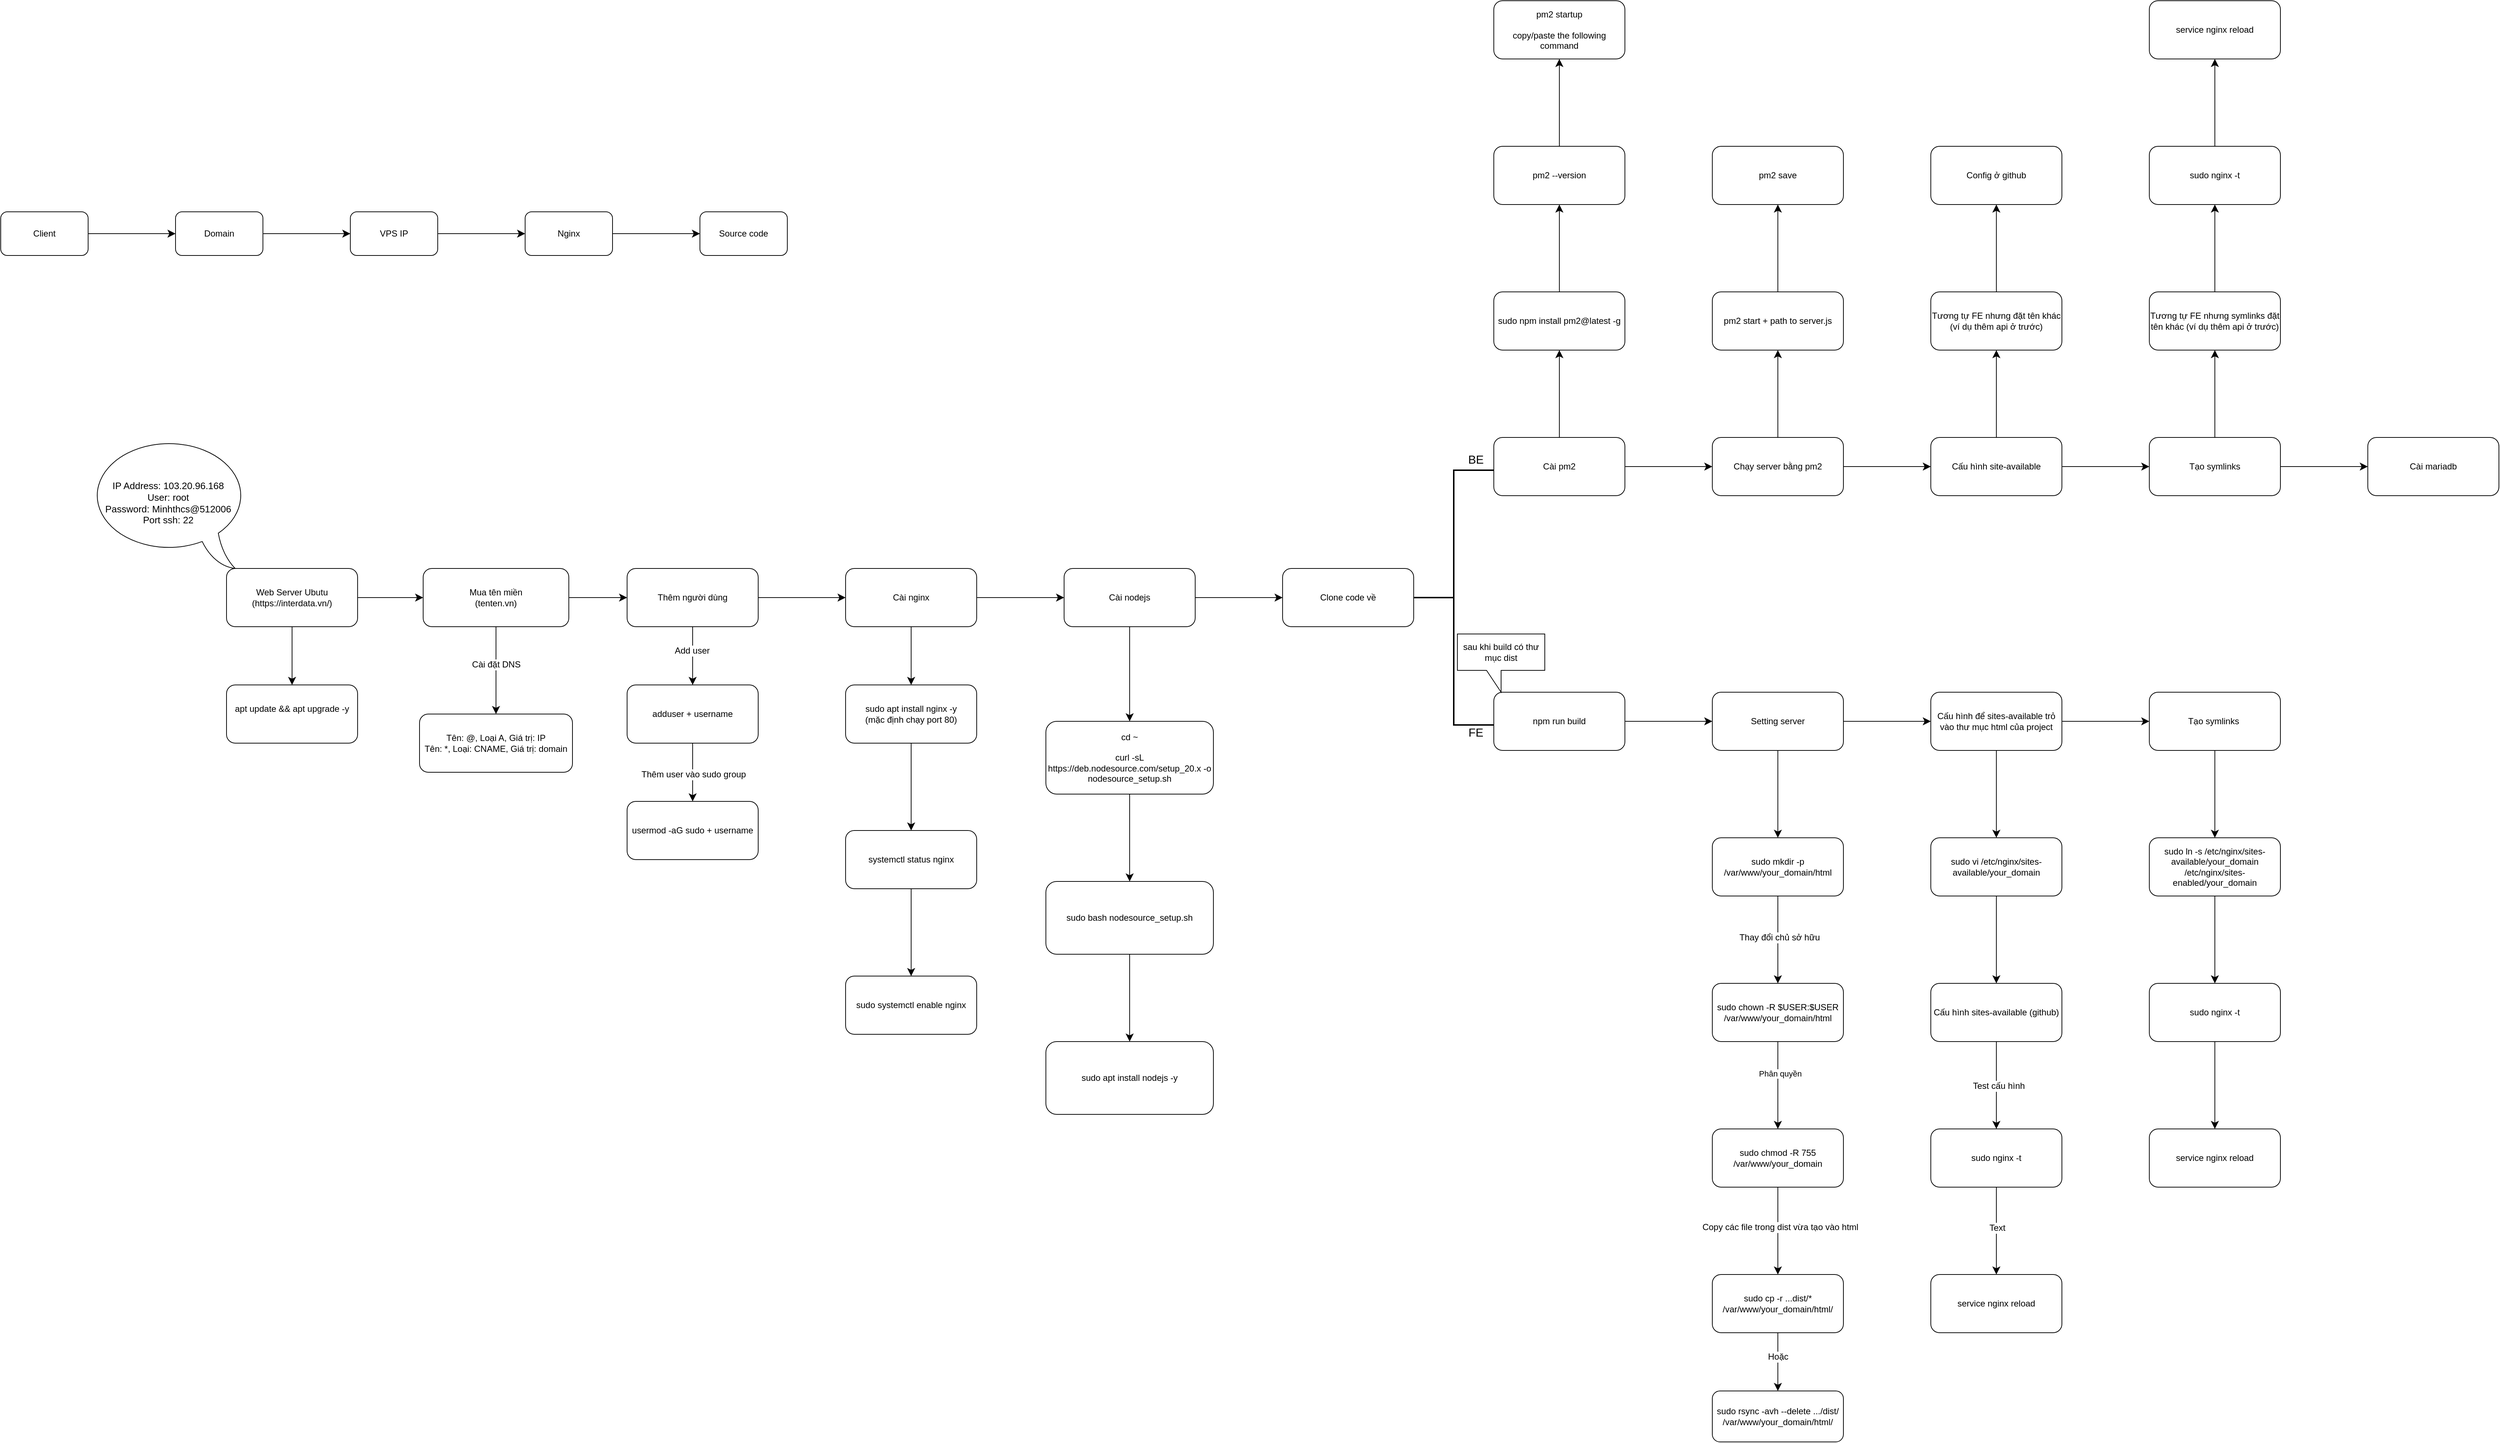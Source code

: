 <mxfile version="28.2.1">
  <diagram name="Page-1" id="KFySeo-iHbhWyOIlwdL9">
    <mxGraphModel dx="1830" dy="827" grid="1" gridSize="10" guides="1" tooltips="1" connect="1" arrows="1" fold="1" page="1" pageScale="1" pageWidth="850" pageHeight="1100" math="0" shadow="0">
      <root>
        <mxCell id="0" />
        <mxCell id="1" parent="0" />
        <mxCell id="qXGo0zyAmWNF7QHiX-dI-6" style="edgeStyle=none;curved=1;rounded=0;orthogonalLoop=1;jettySize=auto;html=1;exitX=0;exitY=0.75;exitDx=0;exitDy=0;fontSize=12;startSize=8;endSize=8;" parent="1" edge="1">
          <mxGeometry relative="1" as="geometry">
            <mxPoint x="400" y="1570" as="sourcePoint" />
            <mxPoint x="400" y="1570" as="targetPoint" />
          </mxGeometry>
        </mxCell>
        <mxCell id="qXGo0zyAmWNF7QHiX-dI-7" style="edgeStyle=none;curved=1;rounded=0;orthogonalLoop=1;jettySize=auto;html=1;exitX=1;exitY=0.5;exitDx=0;exitDy=0;fontSize=12;startSize=8;endSize=8;" parent="1" source="qXGo0zyAmWNF7QHiX-dI-8" target="qXGo0zyAmWNF7QHiX-dI-14" edge="1">
          <mxGeometry relative="1" as="geometry" />
        </mxCell>
        <mxCell id="qXGo0zyAmWNF7QHiX-dI-8" value="Web Server Ubutu (https://interdata.vn/)" style="rounded=1;whiteSpace=wrap;html=1;" parent="1" vertex="1">
          <mxGeometry x="350" y="820" width="180" height="80" as="geometry" />
        </mxCell>
        <mxCell id="qXGo0zyAmWNF7QHiX-dI-9" value="IP Address: 103.20.96.168&lt;br&gt;User: root&lt;br&gt;Password: Minhthcs@512006&lt;br&gt;Port ssh: 22" style="shape=mxgraph.basic.oval_callout;align=center;labelPosition=center;verticalLabelPosition=middle;verticalAlign=middle;labelBackgroundColor=none;labelBorderColor=none;textShadow=0;whiteSpace=wrap;fontFamily=Helvetica;html=1;fontSize=13;horizontal=1;flipH=1;" parent="1" vertex="1">
          <mxGeometry x="160" y="640" width="220" height="180" as="geometry" />
        </mxCell>
        <mxCell id="qXGo0zyAmWNF7QHiX-dI-10" value="apt update &amp;amp;&amp;amp; apt upgrade -y&lt;div&gt;&lt;br&gt;&lt;/div&gt;" style="whiteSpace=wrap;html=1;rounded=1;glass=0;shadow=0;" parent="1" vertex="1">
          <mxGeometry x="350" y="980" width="180" height="80" as="geometry" />
        </mxCell>
        <mxCell id="qXGo0zyAmWNF7QHiX-dI-11" style="edgeStyle=none;curved=1;rounded=0;orthogonalLoop=1;jettySize=auto;html=1;exitX=1;exitY=0.5;exitDx=0;exitDy=0;entryX=0;entryY=0.5;entryDx=0;entryDy=0;fontSize=12;startSize=8;endSize=8;" parent="1" source="qXGo0zyAmWNF7QHiX-dI-14" target="qXGo0zyAmWNF7QHiX-dI-27" edge="1">
          <mxGeometry relative="1" as="geometry" />
        </mxCell>
        <mxCell id="qXGo0zyAmWNF7QHiX-dI-12" value="" style="edgeStyle=none;curved=1;rounded=0;orthogonalLoop=1;jettySize=auto;html=1;fontSize=12;startSize=8;endSize=8;" parent="1" source="qXGo0zyAmWNF7QHiX-dI-14" target="qXGo0zyAmWNF7QHiX-dI-59" edge="1">
          <mxGeometry relative="1" as="geometry" />
        </mxCell>
        <mxCell id="qXGo0zyAmWNF7QHiX-dI-13" value="Cài đặt DNS" style="edgeLabel;html=1;align=center;verticalAlign=middle;resizable=0;points=[];fontSize=12;" parent="qXGo0zyAmWNF7QHiX-dI-12" vertex="1" connectable="0">
          <mxGeometry x="-0.138" relative="1" as="geometry">
            <mxPoint as="offset" />
          </mxGeometry>
        </mxCell>
        <mxCell id="qXGo0zyAmWNF7QHiX-dI-14" value="Mua tên miền&lt;div&gt;(tenten.vn)&lt;/div&gt;" style="whiteSpace=wrap;html=1;rounded=1;" parent="1" vertex="1">
          <mxGeometry x="620" y="820" width="200" height="80" as="geometry" />
        </mxCell>
        <mxCell id="qXGo0zyAmWNF7QHiX-dI-15" value="" style="edgeStyle=none;curved=1;rounded=0;orthogonalLoop=1;jettySize=auto;html=1;fontSize=12;startSize=8;endSize=8;" parent="1" source="qXGo0zyAmWNF7QHiX-dI-16" target="qXGo0zyAmWNF7QHiX-dI-18" edge="1">
          <mxGeometry relative="1" as="geometry" />
        </mxCell>
        <mxCell id="qXGo0zyAmWNF7QHiX-dI-16" value="Client" style="rounded=1;whiteSpace=wrap;html=1;" parent="1" vertex="1">
          <mxGeometry x="40" y="330" width="120" height="60" as="geometry" />
        </mxCell>
        <mxCell id="qXGo0zyAmWNF7QHiX-dI-17" value="" style="edgeStyle=none;curved=1;rounded=0;orthogonalLoop=1;jettySize=auto;html=1;fontSize=12;startSize=8;endSize=8;" parent="1" source="qXGo0zyAmWNF7QHiX-dI-18" target="qXGo0zyAmWNF7QHiX-dI-20" edge="1">
          <mxGeometry relative="1" as="geometry" />
        </mxCell>
        <mxCell id="qXGo0zyAmWNF7QHiX-dI-18" value="Domain" style="whiteSpace=wrap;html=1;rounded=1;" parent="1" vertex="1">
          <mxGeometry x="280" y="330" width="120" height="60" as="geometry" />
        </mxCell>
        <mxCell id="qXGo0zyAmWNF7QHiX-dI-19" value="" style="edgeStyle=none;curved=1;rounded=0;orthogonalLoop=1;jettySize=auto;html=1;fontSize=12;startSize=8;endSize=8;" parent="1" source="qXGo0zyAmWNF7QHiX-dI-20" target="qXGo0zyAmWNF7QHiX-dI-22" edge="1">
          <mxGeometry relative="1" as="geometry" />
        </mxCell>
        <mxCell id="qXGo0zyAmWNF7QHiX-dI-20" value="VPS IP" style="whiteSpace=wrap;html=1;rounded=1;" parent="1" vertex="1">
          <mxGeometry x="520" y="330" width="120" height="60" as="geometry" />
        </mxCell>
        <mxCell id="qXGo0zyAmWNF7QHiX-dI-21" value="" style="edgeStyle=none;curved=1;rounded=0;orthogonalLoop=1;jettySize=auto;html=1;fontSize=12;startSize=8;endSize=8;" parent="1" source="qXGo0zyAmWNF7QHiX-dI-22" target="qXGo0zyAmWNF7QHiX-dI-23" edge="1">
          <mxGeometry relative="1" as="geometry" />
        </mxCell>
        <mxCell id="qXGo0zyAmWNF7QHiX-dI-22" value="Nginx" style="whiteSpace=wrap;html=1;rounded=1;" parent="1" vertex="1">
          <mxGeometry x="760" y="330" width="120" height="60" as="geometry" />
        </mxCell>
        <mxCell id="qXGo0zyAmWNF7QHiX-dI-23" value="Source code" style="whiteSpace=wrap;html=1;rounded=1;" parent="1" vertex="1">
          <mxGeometry x="1000" y="330" width="120" height="60" as="geometry" />
        </mxCell>
        <mxCell id="qXGo0zyAmWNF7QHiX-dI-24" value="" style="edgeStyle=none;curved=1;rounded=0;orthogonalLoop=1;jettySize=auto;html=1;fontSize=12;startSize=8;endSize=8;" parent="1" source="qXGo0zyAmWNF7QHiX-dI-27" target="qXGo0zyAmWNF7QHiX-dI-30" edge="1">
          <mxGeometry relative="1" as="geometry" />
        </mxCell>
        <mxCell id="qXGo0zyAmWNF7QHiX-dI-25" value="Add user" style="edgeLabel;html=1;align=center;verticalAlign=middle;resizable=0;points=[];fontSize=12;" parent="qXGo0zyAmWNF7QHiX-dI-24" vertex="1" connectable="0">
          <mxGeometry x="-0.17" y="-1" relative="1" as="geometry">
            <mxPoint as="offset" />
          </mxGeometry>
        </mxCell>
        <mxCell id="qXGo0zyAmWNF7QHiX-dI-26" value="" style="edgeStyle=none;curved=1;rounded=0;orthogonalLoop=1;jettySize=auto;html=1;fontSize=12;startSize=8;endSize=8;" parent="1" source="qXGo0zyAmWNF7QHiX-dI-27" target="qXGo0zyAmWNF7QHiX-dI-34" edge="1">
          <mxGeometry relative="1" as="geometry" />
        </mxCell>
        <mxCell id="qXGo0zyAmWNF7QHiX-dI-27" value="Thêm người dùng" style="rounded=1;whiteSpace=wrap;html=1;" parent="1" vertex="1">
          <mxGeometry x="900" y="820" width="180" height="80" as="geometry" />
        </mxCell>
        <mxCell id="qXGo0zyAmWNF7QHiX-dI-28" value="" style="edgeStyle=none;curved=1;rounded=0;orthogonalLoop=1;jettySize=auto;html=1;fontSize=12;startSize=8;endSize=8;" parent="1" source="qXGo0zyAmWNF7QHiX-dI-30" target="qXGo0zyAmWNF7QHiX-dI-31" edge="1">
          <mxGeometry relative="1" as="geometry" />
        </mxCell>
        <mxCell id="qXGo0zyAmWNF7QHiX-dI-29" value="Thêm user vào sudo group" style="edgeLabel;html=1;align=center;verticalAlign=middle;resizable=0;points=[];fontSize=12;" parent="qXGo0zyAmWNF7QHiX-dI-28" vertex="1" connectable="0">
          <mxGeometry x="0.077" y="1" relative="1" as="geometry">
            <mxPoint as="offset" />
          </mxGeometry>
        </mxCell>
        <mxCell id="qXGo0zyAmWNF7QHiX-dI-30" value="adduser + username" style="rounded=1;whiteSpace=wrap;html=1;" parent="1" vertex="1">
          <mxGeometry x="900" y="980" width="180" height="80" as="geometry" />
        </mxCell>
        <mxCell id="qXGo0zyAmWNF7QHiX-dI-31" value="usermod -aG sudo + username" style="rounded=1;whiteSpace=wrap;html=1;" parent="1" vertex="1">
          <mxGeometry x="900" y="1140" width="180" height="80" as="geometry" />
        </mxCell>
        <mxCell id="qXGo0zyAmWNF7QHiX-dI-32" value="" style="edgeStyle=none;curved=1;rounded=0;orthogonalLoop=1;jettySize=auto;html=1;fontSize=12;startSize=8;endSize=8;" parent="1" source="qXGo0zyAmWNF7QHiX-dI-34" target="qXGo0zyAmWNF7QHiX-dI-36" edge="1">
          <mxGeometry relative="1" as="geometry" />
        </mxCell>
        <mxCell id="qXGo0zyAmWNF7QHiX-dI-33" value="" style="edgeStyle=none;curved=1;rounded=0;orthogonalLoop=1;jettySize=auto;html=1;fontSize=12;startSize=8;endSize=8;" parent="1" source="qXGo0zyAmWNF7QHiX-dI-34" target="qXGo0zyAmWNF7QHiX-dI-39" edge="1">
          <mxGeometry relative="1" as="geometry" />
        </mxCell>
        <mxCell id="qXGo0zyAmWNF7QHiX-dI-34" value="Cài nginx" style="rounded=1;whiteSpace=wrap;html=1;" parent="1" vertex="1">
          <mxGeometry x="1200" y="820" width="180" height="80" as="geometry" />
        </mxCell>
        <mxCell id="qXGo0zyAmWNF7QHiX-dI-35" value="" style="edgeStyle=none;curved=1;rounded=0;orthogonalLoop=1;jettySize=auto;html=1;fontSize=12;startSize=8;endSize=8;" parent="1" source="qXGo0zyAmWNF7QHiX-dI-36" target="qXGo0zyAmWNF7QHiX-dI-51" edge="1">
          <mxGeometry relative="1" as="geometry" />
        </mxCell>
        <mxCell id="qXGo0zyAmWNF7QHiX-dI-36" value="sudo apt install nginx -y&lt;br&gt;(mặc định chạy port 80)" style="rounded=1;whiteSpace=wrap;html=1;" parent="1" vertex="1">
          <mxGeometry x="1200" y="980" width="180" height="80" as="geometry" />
        </mxCell>
        <mxCell id="qXGo0zyAmWNF7QHiX-dI-37" value="" style="edgeStyle=none;curved=1;rounded=0;orthogonalLoop=1;jettySize=auto;html=1;fontSize=12;startSize=8;endSize=8;" parent="1" source="qXGo0zyAmWNF7QHiX-dI-39" target="qXGo0zyAmWNF7QHiX-dI-42" edge="1">
          <mxGeometry relative="1" as="geometry" />
        </mxCell>
        <mxCell id="qXGo0zyAmWNF7QHiX-dI-38" value="" style="edgeStyle=none;curved=1;rounded=0;orthogonalLoop=1;jettySize=auto;html=1;fontSize=12;startSize=8;endSize=8;" parent="1" source="qXGo0zyAmWNF7QHiX-dI-39" target="qXGo0zyAmWNF7QHiX-dI-46" edge="1">
          <mxGeometry relative="1" as="geometry" />
        </mxCell>
        <mxCell id="qXGo0zyAmWNF7QHiX-dI-39" value="Cài nodejs" style="rounded=1;whiteSpace=wrap;html=1;" parent="1" vertex="1">
          <mxGeometry x="1500" y="820" width="180" height="80" as="geometry" />
        </mxCell>
        <mxCell id="qXGo0zyAmWNF7QHiX-dI-40" style="edgeStyle=none;curved=1;rounded=0;orthogonalLoop=1;jettySize=auto;html=1;exitX=0.5;exitY=1;exitDx=0;exitDy=0;fontSize=12;startSize=8;endSize=8;entryX=0.5;entryY=0;entryDx=0;entryDy=0;" parent="1" source="qXGo0zyAmWNF7QHiX-dI-8" target="qXGo0zyAmWNF7QHiX-dI-10" edge="1">
          <mxGeometry relative="1" as="geometry">
            <mxPoint x="437" y="942" as="targetPoint" />
          </mxGeometry>
        </mxCell>
        <mxCell id="qXGo0zyAmWNF7QHiX-dI-41" value="" style="edgeStyle=none;curved=1;rounded=0;orthogonalLoop=1;jettySize=auto;html=1;fontSize=12;startSize=8;endSize=8;" parent="1" source="qXGo0zyAmWNF7QHiX-dI-42" target="qXGo0zyAmWNF7QHiX-dI-44" edge="1">
          <mxGeometry relative="1" as="geometry" />
        </mxCell>
        <mxCell id="qXGo0zyAmWNF7QHiX-dI-42" value="cd ~&#xa;&#xa;curl -sL https://deb.nodesource.com/setup_20.x -o nodesource_setup.sh" style="rounded=1;html=1;whiteSpace=wrap;align=center;verticalAlign=middle;" parent="1" vertex="1">
          <mxGeometry x="1475" y="1030" width="230" height="100" as="geometry" />
        </mxCell>
        <mxCell id="qXGo0zyAmWNF7QHiX-dI-43" value="" style="edgeStyle=none;curved=1;rounded=0;orthogonalLoop=1;jettySize=auto;html=1;fontSize=12;startSize=8;endSize=8;" parent="1" source="qXGo0zyAmWNF7QHiX-dI-44" target="qXGo0zyAmWNF7QHiX-dI-45" edge="1">
          <mxGeometry relative="1" as="geometry" />
        </mxCell>
        <mxCell id="qXGo0zyAmWNF7QHiX-dI-44" value="sudo bash nodesource_setup.sh" style="rounded=1;html=1;whiteSpace=wrap;align=center;verticalAlign=middle;" parent="1" vertex="1">
          <mxGeometry x="1475" y="1250" width="230" height="100" as="geometry" />
        </mxCell>
        <mxCell id="qXGo0zyAmWNF7QHiX-dI-45" value="sudo apt install nodejs -y" style="rounded=1;html=1;whiteSpace=wrap;align=center;verticalAlign=middle;" parent="1" vertex="1">
          <mxGeometry x="1475" y="1470" width="230" height="100" as="geometry" />
        </mxCell>
        <mxCell id="qXGo0zyAmWNF7QHiX-dI-46" value="Clone code về" style="rounded=1;whiteSpace=wrap;html=1;" parent="1" vertex="1">
          <mxGeometry x="1800" y="820" width="180" height="80" as="geometry" />
        </mxCell>
        <mxCell id="qXGo0zyAmWNF7QHiX-dI-47" value="" style="edgeStyle=none;curved=1;rounded=0;orthogonalLoop=1;jettySize=auto;html=1;fontSize=12;startSize=8;endSize=8;" parent="1" source="qXGo0zyAmWNF7QHiX-dI-48" target="qXGo0zyAmWNF7QHiX-dI-55" edge="1">
          <mxGeometry relative="1" as="geometry" />
        </mxCell>
        <mxCell id="qXGo0zyAmWNF7QHiX-dI-48" value="npm run build" style="rounded=1;whiteSpace=wrap;html=1;" parent="1" vertex="1">
          <mxGeometry x="2090" y="990" width="180" height="80" as="geometry" />
        </mxCell>
        <mxCell id="qXGo0zyAmWNF7QHiX-dI-49" value="sau khi build có thư mục dist" style="shape=callout;whiteSpace=wrap;html=1;perimeter=calloutPerimeter;flipH=1;" parent="1" vertex="1">
          <mxGeometry x="2040" y="910" width="120" height="80" as="geometry" />
        </mxCell>
        <mxCell id="qXGo0zyAmWNF7QHiX-dI-50" value="" style="edgeStyle=none;curved=1;rounded=0;orthogonalLoop=1;jettySize=auto;html=1;fontSize=12;startSize=8;endSize=8;" parent="1" source="qXGo0zyAmWNF7QHiX-dI-51" target="qXGo0zyAmWNF7QHiX-dI-52" edge="1">
          <mxGeometry relative="1" as="geometry" />
        </mxCell>
        <mxCell id="qXGo0zyAmWNF7QHiX-dI-51" value="systemctl status nginx" style="rounded=1;whiteSpace=wrap;html=1;" parent="1" vertex="1">
          <mxGeometry x="1200" y="1180" width="180" height="80" as="geometry" />
        </mxCell>
        <mxCell id="qXGo0zyAmWNF7QHiX-dI-52" value="sudo systemctl enable nginx" style="rounded=1;whiteSpace=wrap;html=1;" parent="1" vertex="1">
          <mxGeometry x="1200" y="1380" width="180" height="80" as="geometry" />
        </mxCell>
        <mxCell id="qXGo0zyAmWNF7QHiX-dI-53" value="" style="edgeStyle=none;curved=1;rounded=0;orthogonalLoop=1;jettySize=auto;html=1;fontSize=12;startSize=8;endSize=8;" parent="1" source="qXGo0zyAmWNF7QHiX-dI-55" target="qXGo0zyAmWNF7QHiX-dI-58" edge="1">
          <mxGeometry relative="1" as="geometry" />
        </mxCell>
        <mxCell id="qXGo0zyAmWNF7QHiX-dI-54" value="" style="edgeStyle=none;curved=1;rounded=0;orthogonalLoop=1;jettySize=auto;html=1;fontSize=12;startSize=8;endSize=8;" parent="1" source="qXGo0zyAmWNF7QHiX-dI-55" target="qXGo0zyAmWNF7QHiX-dI-71" edge="1">
          <mxGeometry relative="1" as="geometry" />
        </mxCell>
        <mxCell id="qXGo0zyAmWNF7QHiX-dI-55" value="Setting server" style="rounded=1;whiteSpace=wrap;html=1;" parent="1" vertex="1">
          <mxGeometry x="2390" y="990" width="180" height="80" as="geometry" />
        </mxCell>
        <mxCell id="qXGo0zyAmWNF7QHiX-dI-56" value="" style="edgeStyle=none;curved=1;rounded=0;orthogonalLoop=1;jettySize=auto;html=1;fontSize=12;startSize=8;endSize=8;" parent="1" source="qXGo0zyAmWNF7QHiX-dI-58" target="qXGo0zyAmWNF7QHiX-dI-62" edge="1">
          <mxGeometry relative="1" as="geometry" />
        </mxCell>
        <mxCell id="qXGo0zyAmWNF7QHiX-dI-57" value="Thay đổi chủ sở hữu" style="edgeLabel;html=1;align=center;verticalAlign=middle;resizable=0;points=[];fontSize=12;" parent="qXGo0zyAmWNF7QHiX-dI-56" vertex="1" connectable="0">
          <mxGeometry x="-0.049" y="2" relative="1" as="geometry">
            <mxPoint as="offset" />
          </mxGeometry>
        </mxCell>
        <mxCell id="qXGo0zyAmWNF7QHiX-dI-58" value="sudo mkdir -p /var/www/your_domain/html" style="rounded=1;whiteSpace=wrap;html=1;" parent="1" vertex="1">
          <mxGeometry x="2390" y="1190" width="180" height="80" as="geometry" />
        </mxCell>
        <mxCell id="qXGo0zyAmWNF7QHiX-dI-59" value="Tên: @, Loại A, Giá trị: IP&lt;br&gt;Tên: *, Loại: CNAME, Giá trị: domain" style="whiteSpace=wrap;html=1;rounded=1;" parent="1" vertex="1">
          <mxGeometry x="615" y="1020" width="210" height="80" as="geometry" />
        </mxCell>
        <mxCell id="qXGo0zyAmWNF7QHiX-dI-60" value="" style="edgeStyle=none;curved=1;rounded=0;orthogonalLoop=1;jettySize=auto;html=1;fontSize=12;startSize=8;endSize=8;" parent="1" source="qXGo0zyAmWNF7QHiX-dI-62" target="qXGo0zyAmWNF7QHiX-dI-65" edge="1">
          <mxGeometry relative="1" as="geometry" />
        </mxCell>
        <mxCell id="qXGo0zyAmWNF7QHiX-dI-61" value="Phân quyền" style="edgeLabel;html=1;align=center;verticalAlign=middle;resizable=0;points=[];" parent="qXGo0zyAmWNF7QHiX-dI-60" vertex="1" connectable="0">
          <mxGeometry x="-0.271" y="3" relative="1" as="geometry">
            <mxPoint as="offset" />
          </mxGeometry>
        </mxCell>
        <mxCell id="qXGo0zyAmWNF7QHiX-dI-62" value="sudo chown -R $USER:$USER /var/www/your_domain/html" style="rounded=1;whiteSpace=wrap;html=1;" parent="1" vertex="1">
          <mxGeometry x="2390" y="1390" width="180" height="80" as="geometry" />
        </mxCell>
        <mxCell id="qXGo0zyAmWNF7QHiX-dI-63" value="" style="edgeStyle=none;curved=1;rounded=0;orthogonalLoop=1;jettySize=auto;html=1;fontSize=12;startSize=8;endSize=8;" parent="1" source="qXGo0zyAmWNF7QHiX-dI-65" target="qXGo0zyAmWNF7QHiX-dI-68" edge="1">
          <mxGeometry relative="1" as="geometry" />
        </mxCell>
        <mxCell id="qXGo0zyAmWNF7QHiX-dI-64" value="Copy các file trong dist vừa tạo vào html" style="edgeLabel;html=1;align=center;verticalAlign=middle;resizable=0;points=[];fontSize=12;" parent="qXGo0zyAmWNF7QHiX-dI-63" vertex="1" connectable="0">
          <mxGeometry x="-0.093" y="3" relative="1" as="geometry">
            <mxPoint as="offset" />
          </mxGeometry>
        </mxCell>
        <mxCell id="qXGo0zyAmWNF7QHiX-dI-65" value="sudo chmod -R 755 /var/www/your_domain" style="rounded=1;whiteSpace=wrap;html=1;" parent="1" vertex="1">
          <mxGeometry x="2390" y="1590" width="180" height="80" as="geometry" />
        </mxCell>
        <mxCell id="qXGo0zyAmWNF7QHiX-dI-66" style="edgeStyle=none;curved=1;rounded=0;orthogonalLoop=1;jettySize=auto;html=1;exitX=0.5;exitY=1;exitDx=0;exitDy=0;entryX=0.5;entryY=0;entryDx=0;entryDy=0;fontSize=12;startSize=8;endSize=8;" parent="1" source="qXGo0zyAmWNF7QHiX-dI-68" target="qXGo0zyAmWNF7QHiX-dI-119" edge="1">
          <mxGeometry relative="1" as="geometry" />
        </mxCell>
        <mxCell id="qXGo0zyAmWNF7QHiX-dI-67" value="Hoặc" style="edgeLabel;html=1;align=center;verticalAlign=middle;resizable=0;points=[];fontSize=12;" parent="qXGo0zyAmWNF7QHiX-dI-66" vertex="1" connectable="0">
          <mxGeometry x="-0.19" relative="1" as="geometry">
            <mxPoint as="offset" />
          </mxGeometry>
        </mxCell>
        <mxCell id="qXGo0zyAmWNF7QHiX-dI-68" value="sudo cp -r ...dist/* /var/www/your_domain/html/" style="rounded=1;whiteSpace=wrap;html=1;" parent="1" vertex="1">
          <mxGeometry x="2390" y="1790" width="180" height="80" as="geometry" />
        </mxCell>
        <mxCell id="qXGo0zyAmWNF7QHiX-dI-69" value="" style="edgeStyle=none;curved=1;rounded=0;orthogonalLoop=1;jettySize=auto;html=1;fontSize=12;startSize=8;endSize=8;" parent="1" source="qXGo0zyAmWNF7QHiX-dI-71" target="qXGo0zyAmWNF7QHiX-dI-73" edge="1">
          <mxGeometry relative="1" as="geometry" />
        </mxCell>
        <mxCell id="qXGo0zyAmWNF7QHiX-dI-70" value="" style="edgeStyle=none;curved=1;rounded=0;orthogonalLoop=1;jettySize=auto;html=1;fontSize=12;startSize=8;endSize=8;" parent="1" source="qXGo0zyAmWNF7QHiX-dI-71" target="qXGo0zyAmWNF7QHiX-dI-81" edge="1">
          <mxGeometry relative="1" as="geometry" />
        </mxCell>
        <mxCell id="qXGo0zyAmWNF7QHiX-dI-71" value="Cấu hình để sites-available trỏ vào thư mục html của project" style="rounded=1;whiteSpace=wrap;html=1;" parent="1" vertex="1">
          <mxGeometry x="2690" y="990" width="180" height="80" as="geometry" />
        </mxCell>
        <mxCell id="qXGo0zyAmWNF7QHiX-dI-72" value="" style="edgeStyle=none;curved=1;rounded=0;orthogonalLoop=1;jettySize=auto;html=1;fontSize=12;startSize=8;endSize=8;" parent="1" source="qXGo0zyAmWNF7QHiX-dI-73" target="qXGo0zyAmWNF7QHiX-dI-76" edge="1">
          <mxGeometry relative="1" as="geometry" />
        </mxCell>
        <mxCell id="qXGo0zyAmWNF7QHiX-dI-73" value="sudo vi /etc/nginx/sites-available/your_domain" style="rounded=1;whiteSpace=wrap;html=1;" parent="1" vertex="1">
          <mxGeometry x="2690" y="1190" width="180" height="80" as="geometry" />
        </mxCell>
        <mxCell id="qXGo0zyAmWNF7QHiX-dI-74" value="" style="edgeStyle=none;curved=1;rounded=0;orthogonalLoop=1;jettySize=auto;html=1;fontSize=12;startSize=8;endSize=8;" parent="1" source="qXGo0zyAmWNF7QHiX-dI-76" target="qXGo0zyAmWNF7QHiX-dI-78" edge="1">
          <mxGeometry relative="1" as="geometry" />
        </mxCell>
        <mxCell id="qXGo0zyAmWNF7QHiX-dI-75" value="Test cấu hình" style="edgeLabel;html=1;align=center;verticalAlign=middle;resizable=0;points=[];fontSize=12;" parent="qXGo0zyAmWNF7QHiX-dI-74" vertex="1" connectable="0">
          <mxGeometry x="0.018" y="3" relative="1" as="geometry">
            <mxPoint as="offset" />
          </mxGeometry>
        </mxCell>
        <mxCell id="qXGo0zyAmWNF7QHiX-dI-76" value="Cấu hình sites-available (github)" style="rounded=1;whiteSpace=wrap;html=1;" parent="1" vertex="1">
          <mxGeometry x="2690" y="1390" width="180" height="80" as="geometry" />
        </mxCell>
        <mxCell id="qXGo0zyAmWNF7QHiX-dI-77" value="" style="edgeStyle=none;curved=1;rounded=0;orthogonalLoop=1;jettySize=auto;html=1;fontSize=12;startSize=8;endSize=8;" parent="1" source="qXGo0zyAmWNF7QHiX-dI-78" target="qXGo0zyAmWNF7QHiX-dI-79" edge="1">
          <mxGeometry relative="1" as="geometry" />
        </mxCell>
        <mxCell id="qXGo0zyAmWNF7QHiX-dI-120" value="Text" style="edgeLabel;html=1;align=center;verticalAlign=middle;resizable=0;points=[];fontSize=12;" parent="qXGo0zyAmWNF7QHiX-dI-77" vertex="1" connectable="0">
          <mxGeometry x="-0.07" y="1" relative="1" as="geometry">
            <mxPoint as="offset" />
          </mxGeometry>
        </mxCell>
        <mxCell id="qXGo0zyAmWNF7QHiX-dI-78" value="sudo nginx -t" style="rounded=1;whiteSpace=wrap;html=1;" parent="1" vertex="1">
          <mxGeometry x="2690" y="1590" width="180" height="80" as="geometry" />
        </mxCell>
        <mxCell id="qXGo0zyAmWNF7QHiX-dI-79" value="service nginx reload" style="rounded=1;whiteSpace=wrap;html=1;" parent="1" vertex="1">
          <mxGeometry x="2690" y="1790" width="180" height="80" as="geometry" />
        </mxCell>
        <mxCell id="qXGo0zyAmWNF7QHiX-dI-80" value="" style="edgeStyle=none;curved=1;rounded=0;orthogonalLoop=1;jettySize=auto;html=1;fontSize=12;startSize=8;endSize=8;" parent="1" source="qXGo0zyAmWNF7QHiX-dI-81" target="qXGo0zyAmWNF7QHiX-dI-83" edge="1">
          <mxGeometry relative="1" as="geometry" />
        </mxCell>
        <mxCell id="qXGo0zyAmWNF7QHiX-dI-81" value="Tạo symlinks " style="rounded=1;whiteSpace=wrap;html=1;" parent="1" vertex="1">
          <mxGeometry x="2990" y="990" width="180" height="80" as="geometry" />
        </mxCell>
        <mxCell id="qXGo0zyAmWNF7QHiX-dI-82" value="" style="edgeStyle=none;curved=1;rounded=0;orthogonalLoop=1;jettySize=auto;html=1;fontSize=12;startSize=8;endSize=8;" parent="1" source="qXGo0zyAmWNF7QHiX-dI-83" target="qXGo0zyAmWNF7QHiX-dI-85" edge="1">
          <mxGeometry relative="1" as="geometry" />
        </mxCell>
        <mxCell id="qXGo0zyAmWNF7QHiX-dI-83" value="sudo ln -s /etc/nginx/sites-available/your_domain /etc/nginx/sites-enabled/your_domain" style="rounded=1;whiteSpace=wrap;html=1;" parent="1" vertex="1">
          <mxGeometry x="2990" y="1190" width="180" height="80" as="geometry" />
        </mxCell>
        <mxCell id="qXGo0zyAmWNF7QHiX-dI-84" value="" style="edgeStyle=none;curved=1;rounded=0;orthogonalLoop=1;jettySize=auto;html=1;fontSize=12;startSize=8;endSize=8;" parent="1" source="qXGo0zyAmWNF7QHiX-dI-85" target="qXGo0zyAmWNF7QHiX-dI-86" edge="1">
          <mxGeometry relative="1" as="geometry" />
        </mxCell>
        <mxCell id="qXGo0zyAmWNF7QHiX-dI-85" value="sudo nginx -t" style="rounded=1;whiteSpace=wrap;html=1;" parent="1" vertex="1">
          <mxGeometry x="2990" y="1390" width="180" height="80" as="geometry" />
        </mxCell>
        <mxCell id="qXGo0zyAmWNF7QHiX-dI-86" value="service nginx reload" style="rounded=1;whiteSpace=wrap;html=1;" parent="1" vertex="1">
          <mxGeometry x="2990" y="1590" width="180" height="80" as="geometry" />
        </mxCell>
        <mxCell id="qXGo0zyAmWNF7QHiX-dI-87" value="" style="edgeStyle=none;curved=1;rounded=0;orthogonalLoop=1;jettySize=auto;html=1;fontSize=12;startSize=8;endSize=8;" parent="1" source="qXGo0zyAmWNF7QHiX-dI-89" target="qXGo0zyAmWNF7QHiX-dI-94" edge="1">
          <mxGeometry relative="1" as="geometry" />
        </mxCell>
        <mxCell id="qXGo0zyAmWNF7QHiX-dI-88" value="" style="edgeStyle=none;curved=1;rounded=0;orthogonalLoop=1;jettySize=auto;html=1;fontSize=12;startSize=8;endSize=8;" parent="1" source="qXGo0zyAmWNF7QHiX-dI-89" target="qXGo0zyAmWNF7QHiX-dI-100" edge="1">
          <mxGeometry relative="1" as="geometry" />
        </mxCell>
        <mxCell id="qXGo0zyAmWNF7QHiX-dI-89" value="Cài pm2" style="rounded=1;whiteSpace=wrap;html=1;" parent="1" vertex="1">
          <mxGeometry x="2090" y="640" width="180" height="80" as="geometry" />
        </mxCell>
        <mxCell id="qXGo0zyAmWNF7QHiX-dI-90" value="" style="strokeWidth=2;html=1;shape=mxgraph.flowchart.annotation_2;align=left;labelPosition=right;pointerEvents=1;" parent="1" vertex="1">
          <mxGeometry x="1980" y="685" width="110" height="350" as="geometry" />
        </mxCell>
        <mxCell id="qXGo0zyAmWNF7QHiX-dI-91" value="BE" style="text;html=1;align=center;verticalAlign=middle;resizable=0;points=[];autosize=1;strokeColor=none;fillColor=none;fontSize=16;" parent="1" vertex="1">
          <mxGeometry x="2045" y="655" width="40" height="30" as="geometry" />
        </mxCell>
        <mxCell id="qXGo0zyAmWNF7QHiX-dI-92" value="FE" style="text;html=1;align=center;verticalAlign=middle;resizable=0;points=[];autosize=1;strokeColor=none;fillColor=none;fontSize=16;" parent="1" vertex="1">
          <mxGeometry x="2045" y="1030" width="40" height="30" as="geometry" />
        </mxCell>
        <mxCell id="qXGo0zyAmWNF7QHiX-dI-93" value="" style="edgeStyle=none;curved=1;rounded=0;orthogonalLoop=1;jettySize=auto;html=1;fontSize=12;startSize=8;endSize=8;" parent="1" source="qXGo0zyAmWNF7QHiX-dI-94" target="qXGo0zyAmWNF7QHiX-dI-96" edge="1">
          <mxGeometry relative="1" as="geometry" />
        </mxCell>
        <mxCell id="qXGo0zyAmWNF7QHiX-dI-94" value="sudo npm install pm2@latest -g" style="rounded=1;whiteSpace=wrap;html=1;" parent="1" vertex="1">
          <mxGeometry x="2090" y="440" width="180" height="80" as="geometry" />
        </mxCell>
        <mxCell id="qXGo0zyAmWNF7QHiX-dI-95" value="" style="edgeStyle=none;curved=1;rounded=0;orthogonalLoop=1;jettySize=auto;html=1;fontSize=12;startSize=8;endSize=8;" parent="1" source="qXGo0zyAmWNF7QHiX-dI-96" target="qXGo0zyAmWNF7QHiX-dI-97" edge="1">
          <mxGeometry relative="1" as="geometry" />
        </mxCell>
        <mxCell id="qXGo0zyAmWNF7QHiX-dI-96" value="pm2 --version" style="rounded=1;whiteSpace=wrap;html=1;" parent="1" vertex="1">
          <mxGeometry x="2090" y="240" width="180" height="80" as="geometry" />
        </mxCell>
        <mxCell id="qXGo0zyAmWNF7QHiX-dI-97" value="pm2 startup&lt;br&gt;&lt;br&gt;copy/paste the following command" style="rounded=1;whiteSpace=wrap;html=1;" parent="1" vertex="1">
          <mxGeometry x="2090" y="40" width="180" height="80" as="geometry" />
        </mxCell>
        <mxCell id="qXGo0zyAmWNF7QHiX-dI-98" value="" style="edgeStyle=none;curved=1;rounded=0;orthogonalLoop=1;jettySize=auto;html=1;fontSize=12;startSize=8;endSize=8;" parent="1" source="qXGo0zyAmWNF7QHiX-dI-100" target="qXGo0zyAmWNF7QHiX-dI-102" edge="1">
          <mxGeometry relative="1" as="geometry" />
        </mxCell>
        <mxCell id="qXGo0zyAmWNF7QHiX-dI-99" value="" style="edgeStyle=none;curved=1;rounded=0;orthogonalLoop=1;jettySize=auto;html=1;fontSize=12;startSize=8;endSize=8;" parent="1" source="qXGo0zyAmWNF7QHiX-dI-100" target="qXGo0zyAmWNF7QHiX-dI-105" edge="1">
          <mxGeometry relative="1" as="geometry" />
        </mxCell>
        <mxCell id="qXGo0zyAmWNF7QHiX-dI-100" value="Chạy server bằng pm2" style="rounded=1;whiteSpace=wrap;html=1;" parent="1" vertex="1">
          <mxGeometry x="2390" y="640" width="180" height="80" as="geometry" />
        </mxCell>
        <mxCell id="qXGo0zyAmWNF7QHiX-dI-101" value="" style="edgeStyle=none;curved=1;rounded=0;orthogonalLoop=1;jettySize=auto;html=1;fontSize=12;startSize=8;endSize=8;" parent="1" source="qXGo0zyAmWNF7QHiX-dI-102" target="qXGo0zyAmWNF7QHiX-dI-106" edge="1">
          <mxGeometry relative="1" as="geometry" />
        </mxCell>
        <mxCell id="qXGo0zyAmWNF7QHiX-dI-102" value="pm2 start + path to server.js" style="rounded=1;whiteSpace=wrap;html=1;" parent="1" vertex="1">
          <mxGeometry x="2390" y="440" width="180" height="80" as="geometry" />
        </mxCell>
        <mxCell id="qXGo0zyAmWNF7QHiX-dI-103" value="" style="edgeStyle=none;curved=1;rounded=0;orthogonalLoop=1;jettySize=auto;html=1;fontSize=12;startSize=8;endSize=8;" parent="1" source="qXGo0zyAmWNF7QHiX-dI-105" target="qXGo0zyAmWNF7QHiX-dI-108" edge="1">
          <mxGeometry relative="1" as="geometry" />
        </mxCell>
        <mxCell id="qXGo0zyAmWNF7QHiX-dI-104" value="" style="edgeStyle=none;curved=1;rounded=0;orthogonalLoop=1;jettySize=auto;html=1;fontSize=12;startSize=8;endSize=8;" parent="1" source="qXGo0zyAmWNF7QHiX-dI-105" target="qXGo0zyAmWNF7QHiX-dI-112" edge="1">
          <mxGeometry relative="1" as="geometry" />
        </mxCell>
        <mxCell id="qXGo0zyAmWNF7QHiX-dI-105" value="Cấu hình site-available" style="rounded=1;whiteSpace=wrap;html=1;" parent="1" vertex="1">
          <mxGeometry x="2690" y="640" width="180" height="80" as="geometry" />
        </mxCell>
        <mxCell id="qXGo0zyAmWNF7QHiX-dI-106" value="pm2 save" style="rounded=1;whiteSpace=wrap;html=1;" parent="1" vertex="1">
          <mxGeometry x="2390" y="240" width="180" height="80" as="geometry" />
        </mxCell>
        <mxCell id="qXGo0zyAmWNF7QHiX-dI-107" value="" style="edgeStyle=none;curved=1;rounded=0;orthogonalLoop=1;jettySize=auto;html=1;fontSize=12;startSize=8;endSize=8;" parent="1" source="qXGo0zyAmWNF7QHiX-dI-108" target="qXGo0zyAmWNF7QHiX-dI-109" edge="1">
          <mxGeometry relative="1" as="geometry" />
        </mxCell>
        <mxCell id="qXGo0zyAmWNF7QHiX-dI-108" value="Tương tự FE nhưng đặt tên khác (ví dụ thêm api ở trước)" style="rounded=1;whiteSpace=wrap;html=1;" parent="1" vertex="1">
          <mxGeometry x="2690" y="440" width="180" height="80" as="geometry" />
        </mxCell>
        <mxCell id="qXGo0zyAmWNF7QHiX-dI-109" value="Config ở github" style="rounded=1;whiteSpace=wrap;html=1;" parent="1" vertex="1">
          <mxGeometry x="2690" y="240" width="180" height="80" as="geometry" />
        </mxCell>
        <mxCell id="qXGo0zyAmWNF7QHiX-dI-110" style="edgeStyle=none;curved=1;rounded=0;orthogonalLoop=1;jettySize=auto;html=1;exitX=0.5;exitY=0;exitDx=0;exitDy=0;entryX=0.5;entryY=1;entryDx=0;entryDy=0;fontSize=12;startSize=8;endSize=8;" parent="1" source="qXGo0zyAmWNF7QHiX-dI-112" target="qXGo0zyAmWNF7QHiX-dI-114" edge="1">
          <mxGeometry relative="1" as="geometry" />
        </mxCell>
        <mxCell id="qXGo0zyAmWNF7QHiX-dI-111" value="" style="edgeStyle=none;curved=1;rounded=0;orthogonalLoop=1;jettySize=auto;html=1;fontSize=12;startSize=8;endSize=8;" parent="1" source="qXGo0zyAmWNF7QHiX-dI-112" target="qXGo0zyAmWNF7QHiX-dI-118" edge="1">
          <mxGeometry relative="1" as="geometry" />
        </mxCell>
        <mxCell id="qXGo0zyAmWNF7QHiX-dI-112" value="Tạo symlinks" style="rounded=1;whiteSpace=wrap;html=1;" parent="1" vertex="1">
          <mxGeometry x="2990" y="640" width="180" height="80" as="geometry" />
        </mxCell>
        <mxCell id="qXGo0zyAmWNF7QHiX-dI-113" value="" style="edgeStyle=none;curved=1;rounded=0;orthogonalLoop=1;jettySize=auto;html=1;fontSize=12;startSize=8;endSize=8;" parent="1" source="qXGo0zyAmWNF7QHiX-dI-114" target="qXGo0zyAmWNF7QHiX-dI-116" edge="1">
          <mxGeometry relative="1" as="geometry" />
        </mxCell>
        <mxCell id="qXGo0zyAmWNF7QHiX-dI-114" value="Tương tự FE nhưng symlinks đặt tên khác (ví dụ thêm api ở trước)" style="rounded=1;whiteSpace=wrap;html=1;" parent="1" vertex="1">
          <mxGeometry x="2990" y="440" width="180" height="80" as="geometry" />
        </mxCell>
        <mxCell id="qXGo0zyAmWNF7QHiX-dI-115" value="" style="edgeStyle=none;curved=1;rounded=0;orthogonalLoop=1;jettySize=auto;html=1;fontSize=12;startSize=8;endSize=8;" parent="1" source="qXGo0zyAmWNF7QHiX-dI-116" target="qXGo0zyAmWNF7QHiX-dI-117" edge="1">
          <mxGeometry relative="1" as="geometry" />
        </mxCell>
        <mxCell id="qXGo0zyAmWNF7QHiX-dI-116" value="sudo nginx -t" style="rounded=1;whiteSpace=wrap;html=1;" parent="1" vertex="1">
          <mxGeometry x="2990" y="240" width="180" height="80" as="geometry" />
        </mxCell>
        <mxCell id="qXGo0zyAmWNF7QHiX-dI-117" value="service nginx reload" style="rounded=1;whiteSpace=wrap;html=1;" parent="1" vertex="1">
          <mxGeometry x="2990" y="40" width="180" height="80" as="geometry" />
        </mxCell>
        <mxCell id="qXGo0zyAmWNF7QHiX-dI-118" value="Cài mariadb" style="rounded=1;whiteSpace=wrap;html=1;" parent="1" vertex="1">
          <mxGeometry x="3290" y="640" width="180" height="80" as="geometry" />
        </mxCell>
        <mxCell id="qXGo0zyAmWNF7QHiX-dI-119" value="sudo rsync -avh --delete .../dist/ /var/www/your_domain/html/" style="whiteSpace=wrap;html=1;rounded=1;" parent="1" vertex="1">
          <mxGeometry x="2390" y="1950" width="180" height="70" as="geometry" />
        </mxCell>
      </root>
    </mxGraphModel>
  </diagram>
</mxfile>
